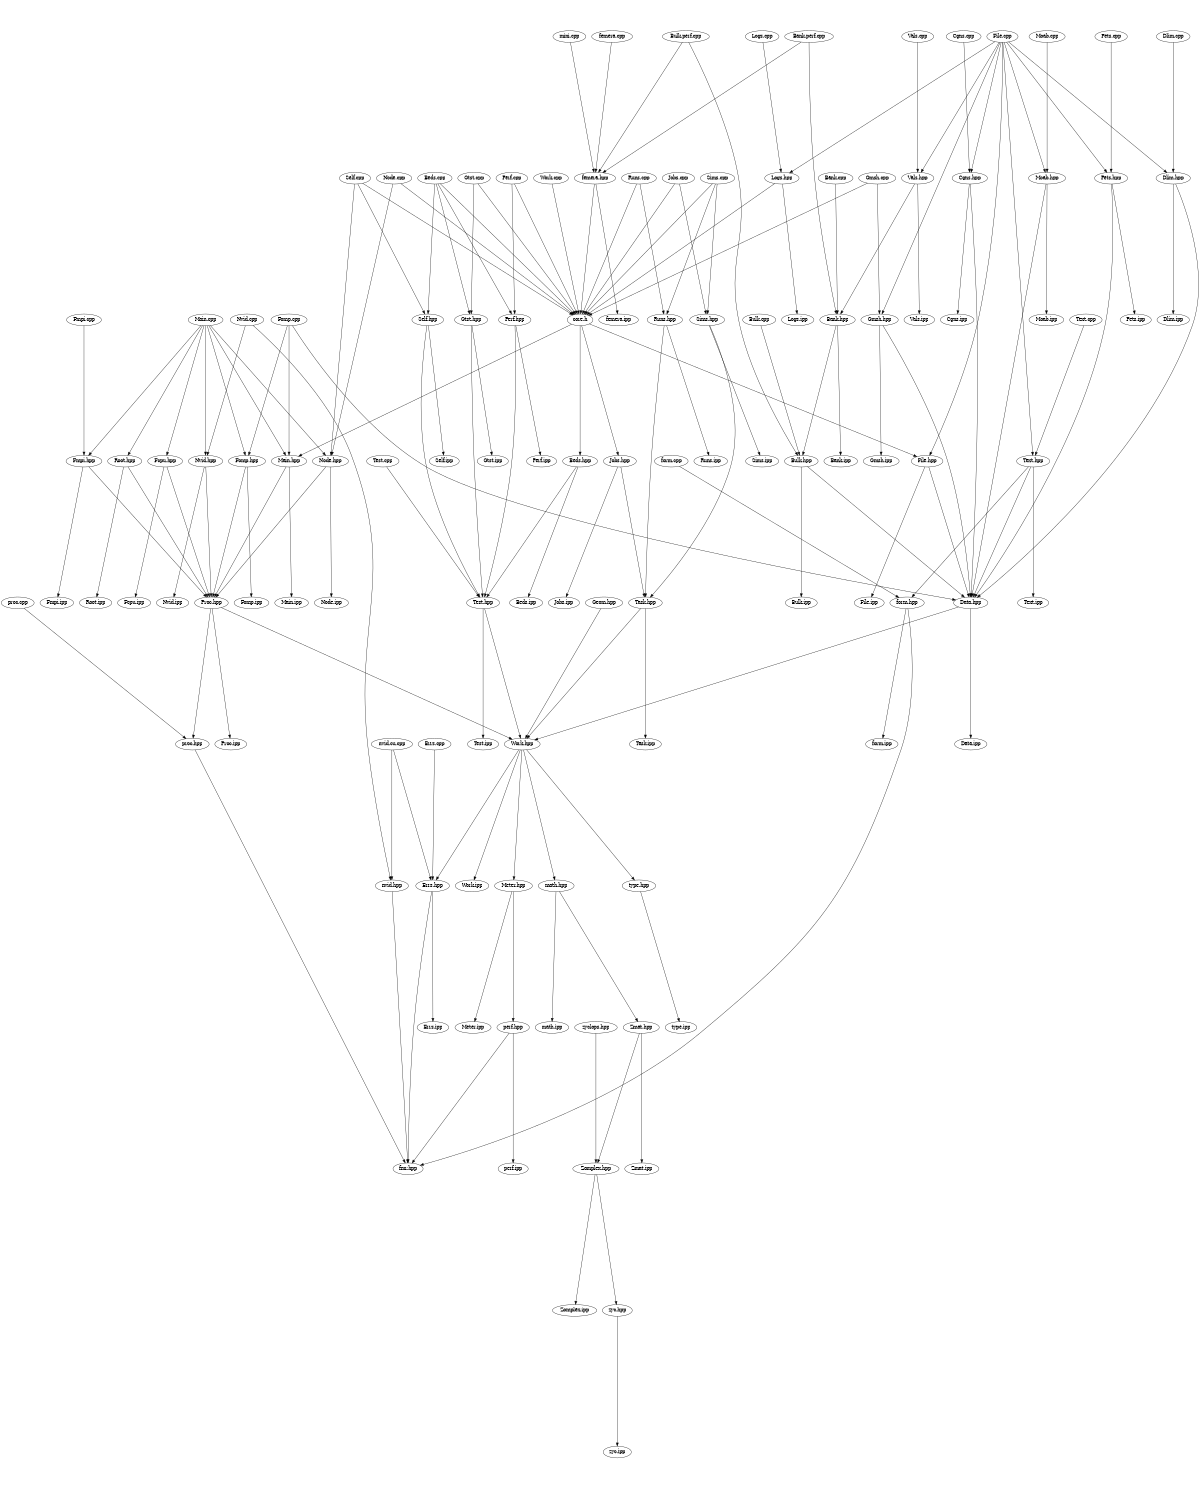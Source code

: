digraph "source tree" {
    overlap=scale;
    size="8,10";
    ratio="fill";
    fontsize="16";
    fontname="Helvetica";
	clusterrank="local";
	"Zmat.hpp" -> "Zomplex.hpp"
	"Gtst.cpp" -> "core.h"
	"Meter.hpp" -> "perf.hpp"
	"Bank.perf.cpp" -> "femera.hpp"
	"Main.cpp" -> "Fomp.hpp"
	"Gmsh.hpp" -> "Gmsh.ipp"
	"Errs.cpp" -> "Errs.hpp"
	"Work.hpp" -> "Errs.hpp"
	"Proc.hpp" -> "proc.hpp"
	"Bulk.cpp" -> "Bulk.hpp"
	"Fmpi.hpp" -> "Fmpi.ipp"
	"Sims.hpp" -> "Sims.ipp"
	"nvid.cu.cpp" -> "nvid.hpp"
	"Nvid.hpp" -> "Proc.hpp"
	"Root.hpp" -> "Proc.hpp"
	"Main.cpp" -> "Node.hpp"
	"File.cpp" -> "Pets.hpp"
	"Runs.cpp" -> "Runs.hpp"
	"Perf.hpp" -> "Test.hpp"
	"Beds.cpp" -> "Gtst.hpp"
	"Node.cpp" -> "Node.hpp"
	"core.h" -> "Main.hpp"
	"Vals.hpp" -> "Bank.hpp"
	"nvid.hpp" -> "fmr.hpp"
	"perf.hpp" -> "fmr.hpp"
	"Work.hpp" -> "math.hpp"
	"Data.hpp" -> "Data.ipp"
	"Text.cpp" -> "Text.hpp"
	"Beds.cpp" -> "Self.hpp"
	"Fmpi.hpp" -> "Proc.hpp"
	"Test.hpp" -> "Work.hpp"
	"Node.hpp" -> "Node.ipp"
	"form.hpp" -> "form.ipp"
	"Gtst.cpp" -> "Gtst.hpp"
	"math.hpp" -> "math.ipp"
	"Gmsh.cpp" -> "Gmsh.hpp"
	"femera.hpp" -> "femera.ipp"
	"Zomplex.hpp" -> "Zomplex.ipp"
	"Fomp.hpp" -> "Proc.hpp"
	"Sims.cpp" -> "Sims.hpp"
	"Self.cpp" -> "core.h"
	"File.cpp" -> "Text.hpp"
	"File.cpp" -> "Moab.hpp"
	"Bulk.hpp" -> "Data.hpp"
	"Bank.hpp" -> "Bank.ipp"
	"Gtst.hpp" -> "Gtst.ipp"
	"File.cpp" -> "Cgns.hpp"
	"type.hpp" -> "type.ipp"
	"Runs.cpp" -> "core.h"
	"File.cpp" -> "File.hpp"
	"Text.hpp" -> "form.hpp"
	"Fcpu.hpp" -> "Fcpu.ipp"
	"core.h" -> "Beds.hpp"
	"Errs.hpp" -> "fmr.hpp"
	"Task.hpp" -> "Work.hpp"
	"Root.hpp" -> "Root.ipp"
	"Errs.hpp" -> "Errs.ipp"
	"Jobs.cpp" -> "Sims.hpp"
	"Main.hpp" -> "Main.ipp"
	"Gmsh.hpp" -> "Data.hpp"
	"Node.hpp" -> "Proc.hpp"
	"Geom.hpp" -> "Work.hpp"
	"File.hpp" -> "Data.hpp"
	"Fomp.cpp" -> "Main.hpp"
	"Beds.hpp" -> "Test.hpp"
	"form.hpp" -> "fmr.hpp"
	"Gtst.hpp" -> "Test.hpp"
	"Data.hpp" -> "Work.hpp"
	"Bulk.hpp" -> "Bulk.ipp"
	"Nvid.cpp" -> "Nvid.hpp"
	"Bank.cpp" -> "Bank.hpp"
	"Work.hpp" -> "Meter.hpp"
	"Jobs.cpp" -> "core.h"
	"Moab.hpp" -> "Moab.ipp"
	"Task.hpp" -> "Task.ipp"
	"Sims.cpp" -> "core.h"
	"Test.hpp" -> "Test.ipp"
	"zyclops.hpp" -> "Zomplex.hpp"
	"Runs.hpp" -> "Task.hpp"
	"Perf.cpp" -> "core.h"
	"Beds.cpp" -> "core.h"
	"Vals.hpp" -> "Vals.ipp"
	"femera.cpp" -> "femera.hpp"
	"Jobs.hpp" -> "Jobs.ipp"
	"Fomp.cpp" -> "Fomp.hpp"
	"Nvid.hpp" -> "Nvid.ipp"
	"Logs.cpp" -> "Logs.hpp"
	"Cgns.cpp" -> "Cgns.hpp"
	"proc.hpp" -> "fmr.hpp"
	"Main.cpp" -> "Main.hpp"
	"Vals.cpp" -> "Vals.hpp"
	"Proc.hpp" -> "Proc.ipp"
	"Perf.hpp" -> "Perf.ipp"
	"Main.cpp" -> "Fmpi.hpp"
	"Work.cpp" -> "core.h"
	"Main.cpp" -> "Fcpu.hpp"
	"Runs.hpp" -> "Runs.ipp"
	"Beds.cpp" -> "Perf.hpp"
	"Zmat.hpp" -> "Zmat.ipp"
	"File.cpp" -> "Gmsh.hpp"
	"Work.hpp" -> "Work.ipp"
	"Nvid.cpp" -> "nvid.hpp"
	"Pets.hpp" -> "Data.hpp"
	"Pets.cpp" -> "Pets.hpp"
	"Text.hpp" -> "Data.hpp"
	"Logs.hpp" -> "core.h"
	"Text.hpp" -> "Text.ipp"
	"Work.hpp" -> "type.hpp"
	"Fcpu.hpp" -> "Proc.hpp"
	"Bulk.perf.cpp" -> "Bulk.hpp"
	"Bank.hpp" -> "Bulk.hpp"
	"Moab.hpp" -> "Data.hpp"
	"File.hpp" -> "File.ipp"
	"Cgns.hpp" -> "Data.hpp"
	"Meter.hpp" -> "Meter.ipp"
	"Main.cpp" -> "Nvid.hpp"
	"core.h" -> "File.hpp"
	"zyc.hpp" -> "zyc.ipp"
	"Fomp.hpp" -> "Fomp.ipp"
	"File.cpp" -> "Vals.hpp"
	"Perf.cpp" -> "Perf.hpp"
	"form.cpp" -> "form.hpp"
	"perf.hpp" -> "perf.ipp"
	"Self.hpp" -> "Test.hpp"
	"Bulk.perf.cpp" -> "femera.hpp"
	"proc.cpp" -> "proc.hpp"
	"math.hpp" -> "Zmat.hpp"
	"Self.hpp" -> "Self.ipp"
	"Fmpi.cpp" -> "Fmpi.hpp"
	"Node.cpp" -> "core.h"
	"File.cpp" -> "Logs.hpp"
	"core.h" -> "Jobs.hpp"
	"Pets.hpp" -> "Pets.ipp"
	"Dlim.cpp" -> "Dlim.hpp"
	"Test.cpp" -> "Test.hpp"
	"nvid.cu.cpp" -> "Errs.hpp"
	"Main.cpp" -> "Root.hpp"
	"Logs.hpp" -> "Logs.ipp"
	"Zomplex.hpp" -> "zyc.hpp"
	"Self.cpp" -> "Self.hpp"
	"Bank.perf.cpp" -> "Bank.hpp"
	"mini.cpp" -> "femera.hpp"
	"File.cpp" -> "Dlim.hpp"
	"Fomp.cpp" -> "Data.hpp"
	"Moab.cpp" -> "Moab.hpp"
	"Proc.hpp" -> "Work.hpp"
	"Sims.hpp" -> "Task.hpp"
	"Cgns.hpp" -> "Cgns.ipp"
	"Beds.hpp" -> "Beds.ipp"
	"Self.cpp" -> "Node.hpp"
	"femera.hpp" -> "core.h"
	"Gmsh.cpp" -> "core.h"
	"Sims.cpp" -> "Runs.hpp"
	"Dlim.hpp" -> "Data.hpp"
	"Main.hpp" -> "Proc.hpp"
	"Jobs.hpp" -> "Task.hpp"
	"Dlim.hpp" -> "Dlim.ipp"
}
